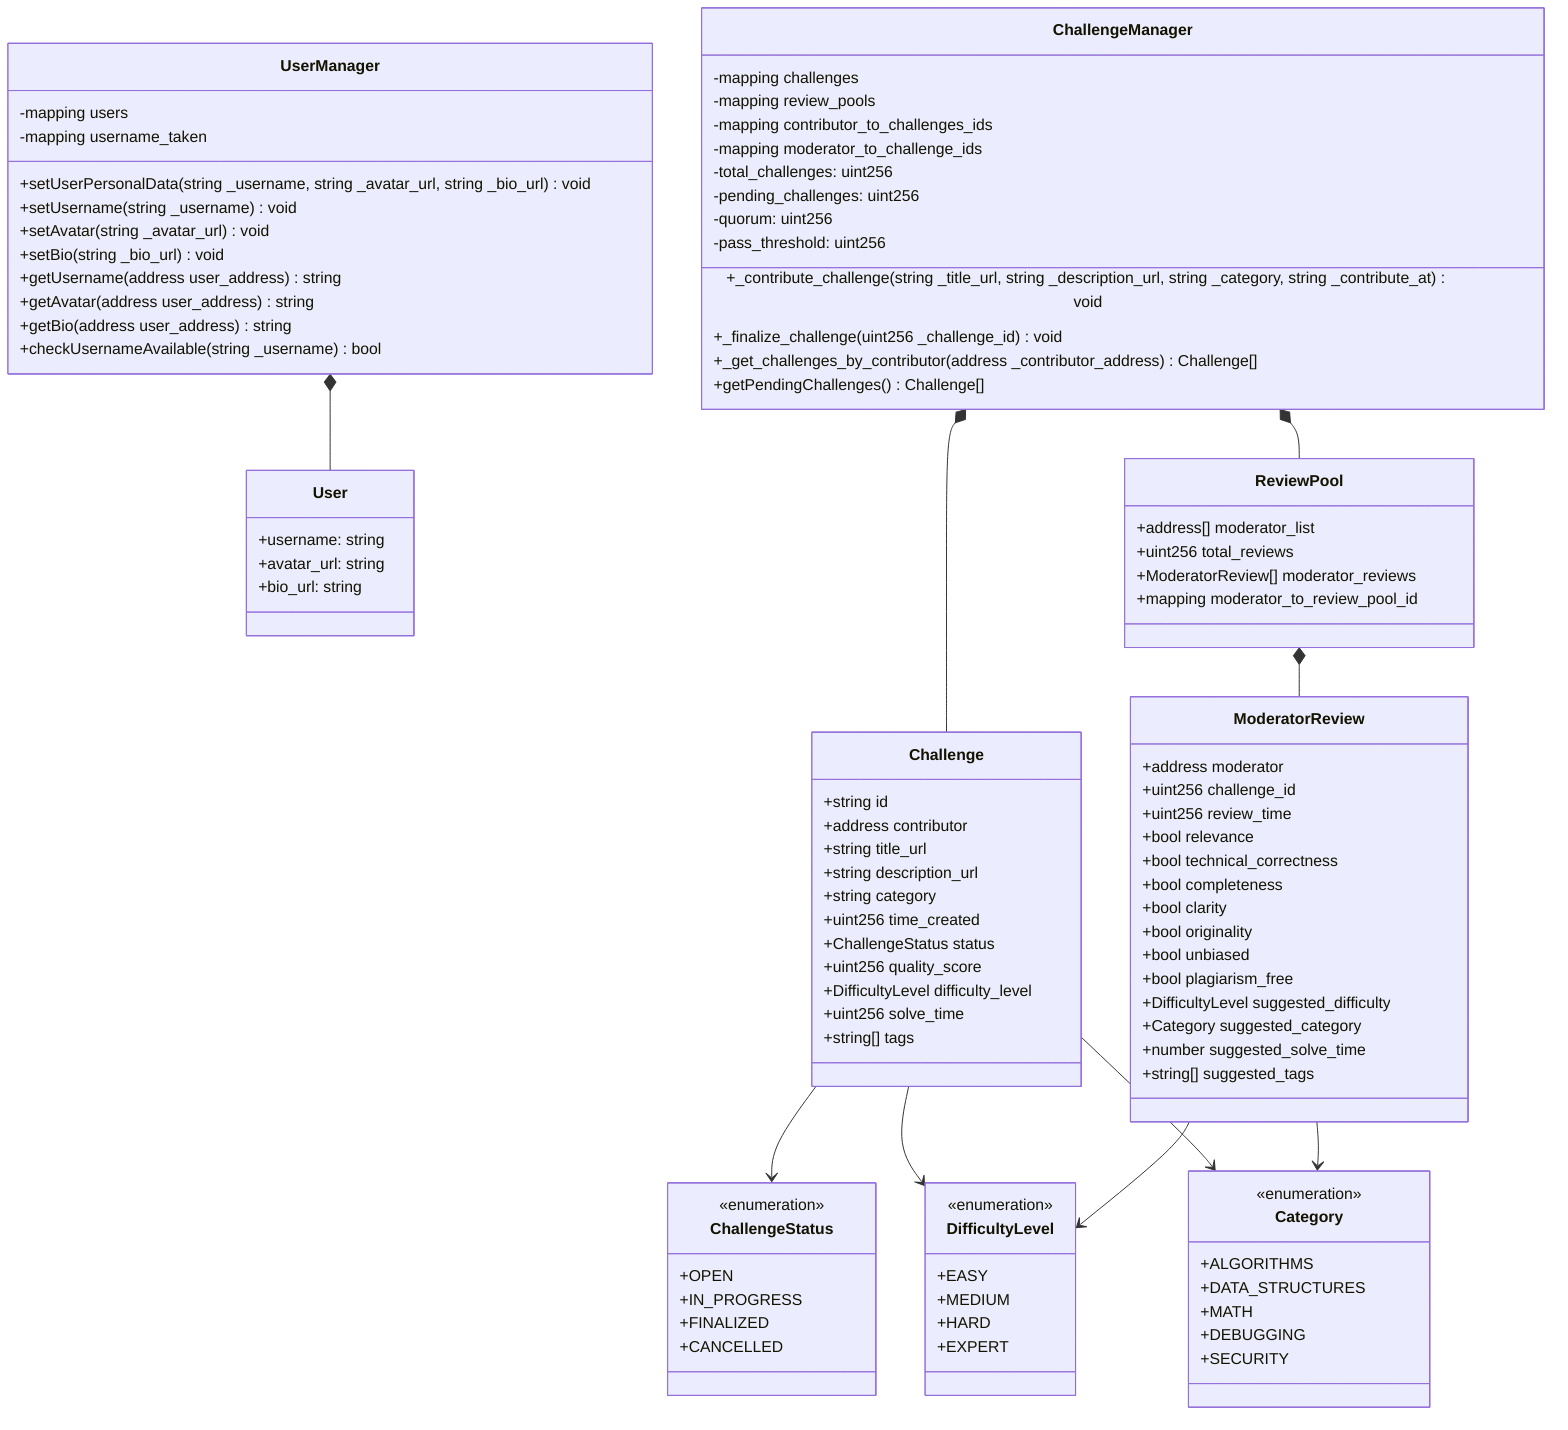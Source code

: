 classDiagram
    class UserManager {
       %% mapping(user_address: address => User)
      -mapping users 
      %% mapping(username: string => bool)
      -mapping username_taken

      +setUserPersonalData(string _username, string _avatar_url, string _bio_url) void
      +setUsername(string _username) void
      +setAvatar(string _avatar_url) void
      +setBio(string _bio_url) void
      +getUsername(address user_address) string
      +getAvatar(address user_address) string
      +getBio(address user_address) string
      +checkUsernameAvailable(string _username) bool
    }

    class User {
      +username: string
      +avatar_url: string
      +bio_url: string
    }
    
    class ChallengeManager {
      %% mapping(challenge_id:uint256 => Challenge)
      -mapping challenges
      %% mapping(challenge_id:uint256 => ReviewPool)
      -mapping review_pools
      %% mapping(contributor_addr:address => uint256[])
      -mapping contributor_to_challenges_ids
      %% mapping(moderator_addr:address => uint256[])
      -mapping moderator_to_challenge_ids

      -total_challenges: uint256
      -pending_challenges: uint256
      -quorum: uint256
      -pass_threshold: uint256

      +_contribute_challenge(string _title_url, string _description_url, string _category, string _contribute_at) void
      +_finalize_challenge(uint256 _challenge_id) void

      +_get_challenges_by_contributor(address _contributor_address) Challenge[]
      +getPendingChallenges( ) Challenge[]
    }

    class Challenge {
      +string id
      +address contributor
      +string title_url
      +string description_url
      +string category
      +uint256 time_created
      +ChallengeStatus status
      +uint256 quality_score
      +DifficultyLevel difficulty_level
      +uint256 solve_time
      +string[] tags
    }

    class ModeratorReview {
      +address moderator
      +uint256 challenge_id
      +uint256 review_time
      +bool relevance
      +bool technical_correctness
      +bool completeness
      +bool clarity
      +bool originality
      +bool unbiased
      +bool plagiarism_free
      +DifficultyLevel suggested_difficulty
      +Category suggested_category
      +number suggested_solve_time
      +string[] suggested_tags
    }


    class ReviewPool {
      +address[] moderator_list
      +uint256 total_reviews
      +ModeratorReview[] moderator_reviews
      +mapping moderator_to_review_pool_id
    }


    %% Enumerations as classes with <<enumeration>> stereotype
    class ChallengeStatus {
      <<enumeration>>
      +OPEN
      +IN_PROGRESS
      +FINALIZED
      +CANCELLED
    }
    class DifficultyLevel {
      <<enumeration>>
      +EASY
      +MEDIUM
      +HARD
      +EXPERT
    }
    class Category {
      <<enumeration>>
      +ALGORITHMS
      +DATA_STRUCTURES
      +MATH
      +DEBUGGING
      +SECURITY
    }
    
    
    %% Relationships among Primary Domain Classes
    UserManager *-- User 
    ChallengeManager *-- Challenge 
    ChallengeManager *-- ReviewPool 
    ReviewPool *-- ModeratorReview 
    Challenge --> ChallengeStatus 
    Challenge --> DifficultyLevel 
    Challenge --> Category 
    ModeratorReview --> DifficultyLevel
    ModeratorReview --> Category